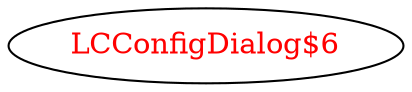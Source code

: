 digraph dependencyGraph {
 concentrate=true;
 ranksep="2.0";
 rankdir="LR"; 
 splines="ortho";
"LCConfigDialog$6" [fontcolor="red"];
}